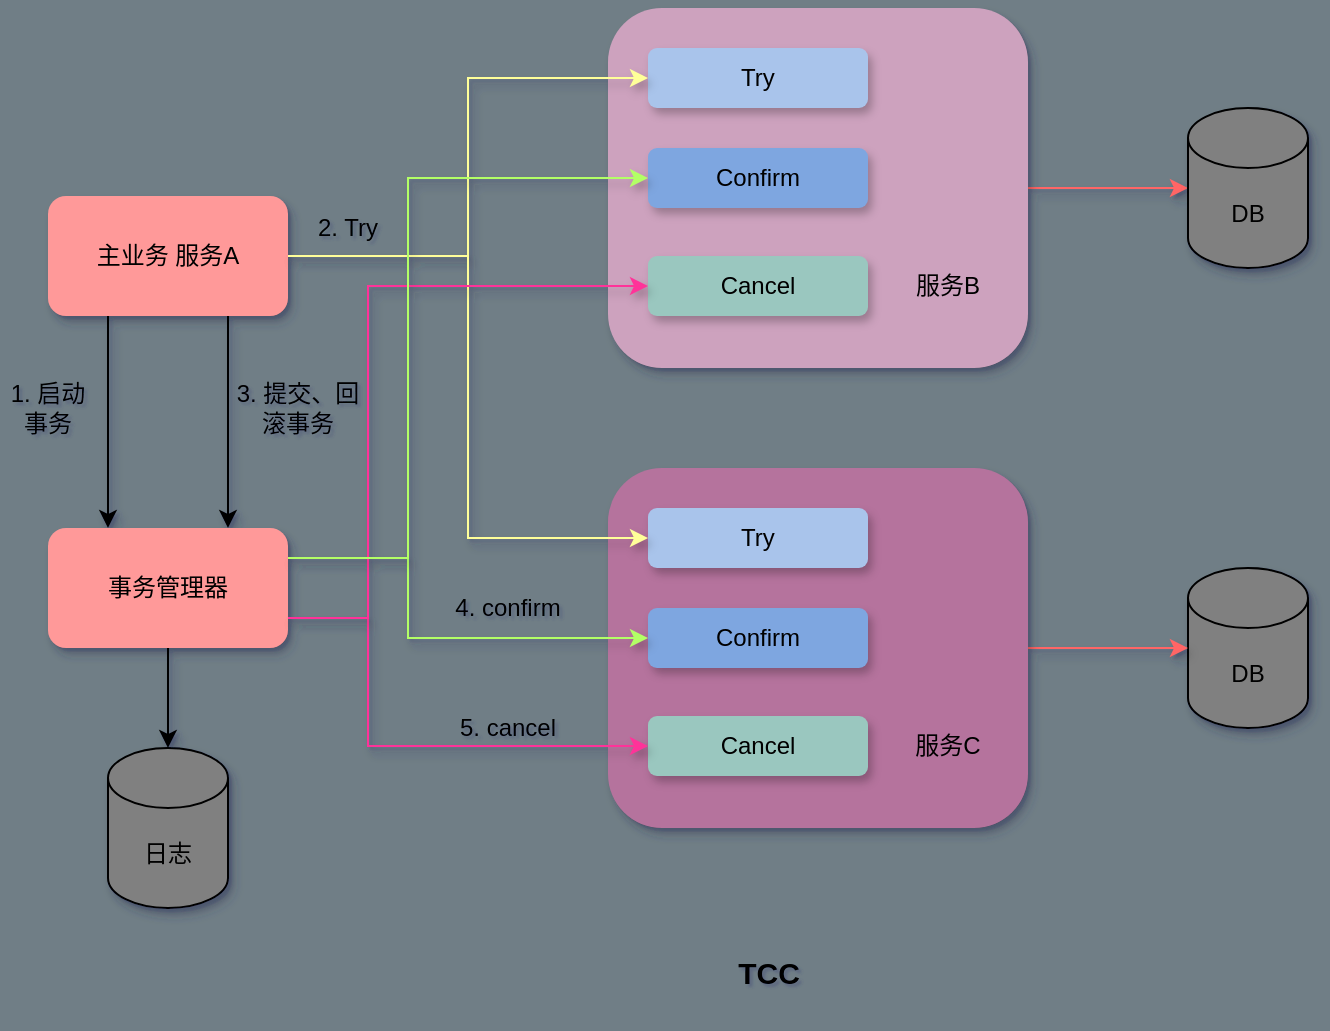 <mxfile version="14.3.0" type="device"><diagram id="VSArOQDPkqbNzoKQu4Cz" name="第 1 页"><mxGraphModel dx="782" dy="563" grid="1" gridSize="10" guides="1" tooltips="1" connect="1" arrows="1" fold="1" page="1" pageScale="1" pageWidth="1169" pageHeight="827" background="#707E86" math="0" shadow="1"><root><mxCell id="0"/><mxCell id="1" parent="0"/><mxCell id="IEUNFHe-mpkyeE3-Ti9C-33" value="&lt;font style=&quot;font-size: 15px&quot;&gt;TCC&lt;/font&gt;" style="text;strokeColor=none;fillColor=none;html=1;fontSize=24;fontStyle=1;verticalAlign=middle;align=center;shadow=1;" parent="1" vertex="1"><mxGeometry x="460" y="750" width="100" height="40" as="geometry"/></mxCell><mxCell id="J_18YS2RkA1BDa5dn9hB-6" style="edgeStyle=orthogonalEdgeStyle;rounded=0;orthogonalLoop=1;jettySize=auto;html=1;exitX=0.25;exitY=1;exitDx=0;exitDy=0;entryX=0.25;entryY=0;entryDx=0;entryDy=0;shadow=1;startArrow=none;startFill=0;endArrow=classic;endFill=1;" parent="1" source="J_18YS2RkA1BDa5dn9hB-1" target="J_18YS2RkA1BDa5dn9hB-2" edge="1"><mxGeometry relative="1" as="geometry"/></mxCell><mxCell id="J_18YS2RkA1BDa5dn9hB-7" style="edgeStyle=orthogonalEdgeStyle;rounded=0;orthogonalLoop=1;jettySize=auto;html=1;exitX=0.75;exitY=1;exitDx=0;exitDy=0;entryX=0.75;entryY=0;entryDx=0;entryDy=0;shadow=1;startArrow=none;startFill=0;endArrow=classic;endFill=1;" parent="1" source="J_18YS2RkA1BDa5dn9hB-1" target="J_18YS2RkA1BDa5dn9hB-2" edge="1"><mxGeometry relative="1" as="geometry"/></mxCell><mxCell id="J_18YS2RkA1BDa5dn9hB-1" value="主业务 服务A" style="rounded=1;whiteSpace=wrap;html=1;shadow=1;fillColor=#FF9999;strokeColor=none;" parent="1" vertex="1"><mxGeometry x="150" y="384" width="120" height="60" as="geometry"/></mxCell><mxCell id="J_18YS2RkA1BDa5dn9hB-4" style="edgeStyle=orthogonalEdgeStyle;rounded=0;orthogonalLoop=1;jettySize=auto;html=1;shadow=1;startArrow=none;startFill=0;endArrow=classic;endFill=1;" parent="1" source="J_18YS2RkA1BDa5dn9hB-2" target="J_18YS2RkA1BDa5dn9hB-3" edge="1"><mxGeometry relative="1" as="geometry"/></mxCell><mxCell id="J_18YS2RkA1BDa5dn9hB-2" value="事务管理器" style="rounded=1;whiteSpace=wrap;html=1;shadow=1;fillColor=#FF9999;strokeColor=none;" parent="1" vertex="1"><mxGeometry x="150" y="550" width="120" height="60" as="geometry"/></mxCell><mxCell id="J_18YS2RkA1BDa5dn9hB-3" value="日志" style="shape=cylinder3;whiteSpace=wrap;html=1;boundedLbl=1;backgroundOutline=1;size=15;rounded=1;shadow=1;strokeColor=#000000;fillColor=#808080;" parent="1" vertex="1"><mxGeometry x="180" y="660" width="60" height="80" as="geometry"/></mxCell><mxCell id="J_18YS2RkA1BDa5dn9hB-8" value="1. 启动事务" style="text;html=1;strokeColor=none;fillColor=none;align=center;verticalAlign=middle;whiteSpace=wrap;rounded=0;shadow=1;" parent="1" vertex="1"><mxGeometry x="130" y="480" width="40" height="20" as="geometry"/></mxCell><mxCell id="J_18YS2RkA1BDa5dn9hB-9" value="3. 提交、回滚事务" style="text;html=1;strokeColor=none;fillColor=none;align=center;verticalAlign=middle;whiteSpace=wrap;rounded=0;shadow=1;" parent="1" vertex="1"><mxGeometry x="240" y="480" width="70" height="20" as="geometry"/></mxCell><mxCell id="J_18YS2RkA1BDa5dn9hB-32" style="edgeStyle=orthogonalEdgeStyle;rounded=0;orthogonalLoop=1;jettySize=auto;html=1;entryX=0;entryY=0.5;entryDx=0;entryDy=0;entryPerimeter=0;shadow=1;startArrow=none;startFill=0;endArrow=classic;endFill=1;strokeColor=#FF6666;" parent="1" source="J_18YS2RkA1BDa5dn9hB-10" target="J_18YS2RkA1BDa5dn9hB-12" edge="1"><mxGeometry relative="1" as="geometry"/></mxCell><mxCell id="J_18YS2RkA1BDa5dn9hB-10" value="" style="rounded=1;whiteSpace=wrap;html=1;shadow=1;strokeColor=none;fillColor=#CDA2BE;" parent="1" vertex="1"><mxGeometry x="430" y="290" width="210" height="180" as="geometry"/></mxCell><mxCell id="J_18YS2RkA1BDa5dn9hB-12" value="DB" style="shape=cylinder3;whiteSpace=wrap;html=1;boundedLbl=1;backgroundOutline=1;size=15;rounded=1;shadow=1;strokeColor=#000000;fillColor=#808080;" parent="1" vertex="1"><mxGeometry x="720" y="340" width="60" height="80" as="geometry"/></mxCell><mxCell id="J_18YS2RkA1BDa5dn9hB-13" value="DB" style="shape=cylinder3;whiteSpace=wrap;html=1;boundedLbl=1;backgroundOutline=1;size=15;rounded=1;shadow=1;strokeColor=#000000;fillColor=#808080;" parent="1" vertex="1"><mxGeometry x="720" y="570" width="60" height="80" as="geometry"/></mxCell><mxCell id="J_18YS2RkA1BDa5dn9hB-14" value="Try" style="rounded=1;whiteSpace=wrap;html=1;shadow=1;strokeColor=none;fillColor=#A9C4EB;" parent="1" vertex="1"><mxGeometry x="450" y="310" width="110" height="30" as="geometry"/></mxCell><mxCell id="J_18YS2RkA1BDa5dn9hB-15" value="Confirm" style="rounded=1;whiteSpace=wrap;html=1;shadow=1;strokeColor=none;fillColor=#7EA6E0;" parent="1" vertex="1"><mxGeometry x="450" y="360" width="110" height="30" as="geometry"/></mxCell><mxCell id="J_18YS2RkA1BDa5dn9hB-16" value="Cancel" style="rounded=1;whiteSpace=wrap;html=1;shadow=1;strokeColor=none;fillColor=#9AC7BF;" parent="1" vertex="1"><mxGeometry x="450" y="414" width="110" height="30" as="geometry"/></mxCell><mxCell id="J_18YS2RkA1BDa5dn9hB-17" value="服务B" style="text;html=1;strokeColor=none;fillColor=none;align=center;verticalAlign=middle;whiteSpace=wrap;rounded=0;shadow=1;" parent="1" vertex="1"><mxGeometry x="580" y="419" width="40" height="20" as="geometry"/></mxCell><mxCell id="J_18YS2RkA1BDa5dn9hB-33" style="edgeStyle=orthogonalEdgeStyle;rounded=0;orthogonalLoop=1;jettySize=auto;html=1;shadow=1;startArrow=none;startFill=0;endArrow=classic;endFill=1;strokeColor=#FF6666;entryX=0;entryY=0.5;entryDx=0;entryDy=0;entryPerimeter=0;" parent="1" source="J_18YS2RkA1BDa5dn9hB-21" target="J_18YS2RkA1BDa5dn9hB-13" edge="1"><mxGeometry relative="1" as="geometry"><mxPoint x="690" y="610" as="targetPoint"/></mxGeometry></mxCell><mxCell id="J_18YS2RkA1BDa5dn9hB-21" value="" style="rounded=1;whiteSpace=wrap;html=1;shadow=1;strokeColor=none;fillColor=#B5739D;" parent="1" vertex="1"><mxGeometry x="430" y="520" width="210" height="180" as="geometry"/></mxCell><mxCell id="J_18YS2RkA1BDa5dn9hB-22" value="Try" style="rounded=1;whiteSpace=wrap;html=1;shadow=1;strokeColor=none;fillColor=#A9C4EB;" parent="1" vertex="1"><mxGeometry x="450" y="540" width="110" height="30" as="geometry"/></mxCell><mxCell id="J_18YS2RkA1BDa5dn9hB-23" value="Confirm" style="rounded=1;whiteSpace=wrap;html=1;shadow=1;strokeColor=none;fillColor=#7EA6E0;" parent="1" vertex="1"><mxGeometry x="450" y="590" width="110" height="30" as="geometry"/></mxCell><mxCell id="J_18YS2RkA1BDa5dn9hB-24" value="Cancel" style="rounded=1;whiteSpace=wrap;html=1;shadow=1;strokeColor=none;fillColor=#9AC7BF;" parent="1" vertex="1"><mxGeometry x="450" y="644" width="110" height="30" as="geometry"/></mxCell><mxCell id="J_18YS2RkA1BDa5dn9hB-25" value="服务C" style="text;html=1;strokeColor=none;fillColor=none;align=center;verticalAlign=middle;whiteSpace=wrap;rounded=0;shadow=1;" parent="1" vertex="1"><mxGeometry x="580" y="649" width="40" height="20" as="geometry"/></mxCell><mxCell id="J_18YS2RkA1BDa5dn9hB-26" style="edgeStyle=orthogonalEdgeStyle;rounded=0;orthogonalLoop=1;jettySize=auto;html=1;entryX=0;entryY=0.5;entryDx=0;entryDy=0;shadow=1;startArrow=none;startFill=0;endArrow=classic;endFill=1;strokeColor=#FFFF99;" parent="1" source="J_18YS2RkA1BDa5dn9hB-1" target="J_18YS2RkA1BDa5dn9hB-14" edge="1"><mxGeometry relative="1" as="geometry"/></mxCell><mxCell id="J_18YS2RkA1BDa5dn9hB-27" style="edgeStyle=orthogonalEdgeStyle;rounded=0;orthogonalLoop=1;jettySize=auto;html=1;entryX=0;entryY=0.5;entryDx=0;entryDy=0;shadow=1;startArrow=none;startFill=0;endArrow=classic;endFill=1;strokeColor=#FFFF99;" parent="1" source="J_18YS2RkA1BDa5dn9hB-1" target="J_18YS2RkA1BDa5dn9hB-22" edge="1"><mxGeometry relative="1" as="geometry"/></mxCell><mxCell id="J_18YS2RkA1BDa5dn9hB-35" value="2. Try" style="text;html=1;strokeColor=none;fillColor=none;align=center;verticalAlign=middle;whiteSpace=wrap;rounded=0;shadow=1;" parent="1" vertex="1"><mxGeometry x="280" y="390" width="40" height="20" as="geometry"/></mxCell><mxCell id="J_18YS2RkA1BDa5dn9hB-38" style="edgeStyle=orthogonalEdgeStyle;rounded=0;orthogonalLoop=1;jettySize=auto;html=1;exitX=1;exitY=0.25;exitDx=0;exitDy=0;entryX=0;entryY=0.5;entryDx=0;entryDy=0;shadow=1;startArrow=none;startFill=0;endArrow=classic;endFill=1;strokeColor=#B3FF66;" parent="1" source="J_18YS2RkA1BDa5dn9hB-2" target="J_18YS2RkA1BDa5dn9hB-23" edge="1"><mxGeometry relative="1" as="geometry"><Array as="points"><mxPoint x="330" y="565"/><mxPoint x="330" y="605"/></Array></mxGeometry></mxCell><mxCell id="J_18YS2RkA1BDa5dn9hB-39" style="edgeStyle=orthogonalEdgeStyle;rounded=0;orthogonalLoop=1;jettySize=auto;html=1;exitX=1;exitY=0.75;exitDx=0;exitDy=0;entryX=0;entryY=0.5;entryDx=0;entryDy=0;shadow=1;startArrow=none;startFill=0;endArrow=classic;endFill=1;strokeColor=#FF3399;" parent="1" source="J_18YS2RkA1BDa5dn9hB-2" target="J_18YS2RkA1BDa5dn9hB-24" edge="1"><mxGeometry relative="1" as="geometry"><Array as="points"><mxPoint x="310" y="595"/><mxPoint x="310" y="659"/></Array></mxGeometry></mxCell><mxCell id="J_18YS2RkA1BDa5dn9hB-40" style="edgeStyle=orthogonalEdgeStyle;rounded=0;orthogonalLoop=1;jettySize=auto;html=1;exitX=1;exitY=0.75;exitDx=0;exitDy=0;entryX=0;entryY=0.5;entryDx=0;entryDy=0;shadow=1;startArrow=none;startFill=0;endArrow=classic;endFill=1;strokeColor=#FF3399;" parent="1" source="J_18YS2RkA1BDa5dn9hB-2" target="J_18YS2RkA1BDa5dn9hB-16" edge="1"><mxGeometry relative="1" as="geometry"><Array as="points"><mxPoint x="310" y="595"/><mxPoint x="310" y="429"/></Array></mxGeometry></mxCell><mxCell id="J_18YS2RkA1BDa5dn9hB-36" style="edgeStyle=orthogonalEdgeStyle;rounded=0;orthogonalLoop=1;jettySize=auto;html=1;exitX=1;exitY=0.25;exitDx=0;exitDy=0;entryX=0;entryY=0.5;entryDx=0;entryDy=0;shadow=1;startArrow=none;startFill=0;endArrow=classic;endFill=1;strokeColor=#B3FF66;" parent="1" source="J_18YS2RkA1BDa5dn9hB-2" target="J_18YS2RkA1BDa5dn9hB-15" edge="1"><mxGeometry relative="1" as="geometry"><Array as="points"><mxPoint x="330" y="565"/><mxPoint x="330" y="375"/></Array></mxGeometry></mxCell><mxCell id="J_18YS2RkA1BDa5dn9hB-41" value="4. confirm" style="text;html=1;strokeColor=none;fillColor=none;align=center;verticalAlign=middle;whiteSpace=wrap;rounded=0;shadow=1;" parent="1" vertex="1"><mxGeometry x="350" y="580" width="60" height="20" as="geometry"/></mxCell><mxCell id="J_18YS2RkA1BDa5dn9hB-42" value="5. cancel" style="text;html=1;strokeColor=none;fillColor=none;align=center;verticalAlign=middle;whiteSpace=wrap;rounded=0;shadow=1;" parent="1" vertex="1"><mxGeometry x="350" y="640" width="60" height="20" as="geometry"/></mxCell></root></mxGraphModel></diagram></mxfile>